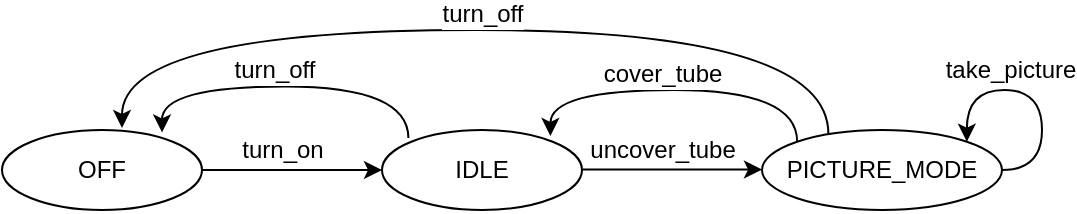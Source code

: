 <mxfile version="12.4.8" type="device"><diagram id="--XNKVpkUJMDwHttkbKc" name="Page-1"><mxGraphModel dx="819" dy="459" grid="1" gridSize="10" guides="1" tooltips="1" connect="1" arrows="1" fold="1" page="1" pageScale="1" pageWidth="1169" pageHeight="827" math="0" shadow="0"><root><mxCell id="0"/><mxCell id="1" parent="0"/><mxCell id="PUE1zC2HqeWuZGIT2i06-1" value="OFF" style="ellipse;whiteSpace=wrap;html=1;align=center;" vertex="1" parent="1"><mxGeometry x="80" y="240" width="100" height="40" as="geometry"/></mxCell><mxCell id="PUE1zC2HqeWuZGIT2i06-2" value="IDLE" style="ellipse;whiteSpace=wrap;html=1;align=center;" vertex="1" parent="1"><mxGeometry x="270" y="240" width="100" height="40" as="geometry"/></mxCell><mxCell id="PUE1zC2HqeWuZGIT2i06-3" value="PICTURE_MODE" style="ellipse;whiteSpace=wrap;html=1;align=center;" vertex="1" parent="1"><mxGeometry x="460" y="240" width="120" height="40" as="geometry"/></mxCell><mxCell id="PUE1zC2HqeWuZGIT2i06-4" value="" style="endArrow=classic;html=1;rounded=0;exitX=1;exitY=0.5;exitDx=0;exitDy=0;entryX=0;entryY=0.5;entryDx=0;entryDy=0;endFill=1;" edge="1" parent="1" source="PUE1zC2HqeWuZGIT2i06-1" target="PUE1zC2HqeWuZGIT2i06-2"><mxGeometry relative="1" as="geometry"><mxPoint x="170" y="230" as="sourcePoint"/><mxPoint x="330" y="230" as="targetPoint"/></mxGeometry></mxCell><mxCell id="PUE1zC2HqeWuZGIT2i06-5" value="turn_on" style="text;html=1;align=center;verticalAlign=middle;resizable=0;points=[];labelBackgroundColor=#ffffff;" vertex="1" connectable="0" parent="PUE1zC2HqeWuZGIT2i06-4"><mxGeometry x="0.189" y="-1" relative="1" as="geometry"><mxPoint x="-13.79" y="-11" as="offset"/></mxGeometry></mxCell><mxCell id="PUE1zC2HqeWuZGIT2i06-6" value="" style="endArrow=classic;html=1;rounded=0;exitX=1;exitY=0.5;exitDx=0;exitDy=0;entryX=0;entryY=0.5;entryDx=0;entryDy=0;endFill=1;" edge="1" parent="1"><mxGeometry relative="1" as="geometry"><mxPoint x="370" y="259.8" as="sourcePoint"/><mxPoint x="460" y="259.8" as="targetPoint"/></mxGeometry></mxCell><mxCell id="PUE1zC2HqeWuZGIT2i06-7" value="&lt;div&gt;uncover_tube&lt;/div&gt;" style="text;html=1;align=center;verticalAlign=middle;resizable=0;points=[];labelBackgroundColor=#ffffff;" vertex="1" connectable="0" parent="PUE1zC2HqeWuZGIT2i06-6"><mxGeometry x="0.189" y="-1" relative="1" as="geometry"><mxPoint x="-13.79" y="-11" as="offset"/></mxGeometry></mxCell><mxCell id="PUE1zC2HqeWuZGIT2i06-8" value="" style="endArrow=classic;html=1;rounded=0;entryX=0.842;entryY=0.075;entryDx=0;entryDy=0;endFill=1;entryPerimeter=0;edgeStyle=orthogonalEdgeStyle;curved=1;exitX=0;exitY=0;exitDx=0;exitDy=0;" edge="1" parent="1" source="PUE1zC2HqeWuZGIT2i06-3" target="PUE1zC2HqeWuZGIT2i06-2"><mxGeometry relative="1" as="geometry"><mxPoint x="380" y="269.8" as="sourcePoint"/><mxPoint x="470" y="269.8" as="targetPoint"/><Array as="points"><mxPoint x="477" y="220"/><mxPoint x="354" y="220"/></Array></mxGeometry></mxCell><mxCell id="PUE1zC2HqeWuZGIT2i06-9" value="&lt;div&gt;cover_tube&lt;/div&gt;" style="text;html=1;align=center;verticalAlign=middle;resizable=0;points=[];labelBackgroundColor=#ffffff;" vertex="1" connectable="0" parent="PUE1zC2HqeWuZGIT2i06-8"><mxGeometry x="0.189" y="-1" relative="1" as="geometry"><mxPoint x="9" y="-7" as="offset"/></mxGeometry></mxCell><mxCell id="PUE1zC2HqeWuZGIT2i06-11" value="" style="endArrow=classic;html=1;rounded=0;entryX=0.842;entryY=0.075;entryDx=0;entryDy=0;endFill=1;entryPerimeter=0;edgeStyle=orthogonalEdgeStyle;curved=1;exitX=0;exitY=0;exitDx=0;exitDy=0;" edge="1" parent="1"><mxGeometry relative="1" as="geometry"><mxPoint x="283.2" y="244.0" as="sourcePoint"/><mxPoint x="160.0" y="241.2" as="targetPoint"/><Array as="points"><mxPoint x="282.8" y="218.2"/><mxPoint x="159.8" y="218.2"/></Array></mxGeometry></mxCell><mxCell id="PUE1zC2HqeWuZGIT2i06-12" value="turn_off" style="text;html=1;align=center;verticalAlign=middle;resizable=0;points=[];labelBackgroundColor=#ffffff;" vertex="1" connectable="0" parent="PUE1zC2HqeWuZGIT2i06-11"><mxGeometry x="0.189" y="-1" relative="1" as="geometry"><mxPoint x="9" y="-7" as="offset"/></mxGeometry></mxCell><mxCell id="PUE1zC2HqeWuZGIT2i06-13" value="" style="endArrow=classic;html=1;rounded=0;endFill=1;edgeStyle=orthogonalEdgeStyle;curved=1;exitX=0;exitY=0;exitDx=0;exitDy=0;" edge="1" parent="1"><mxGeometry relative="1" as="geometry"><mxPoint x="493.2" y="242.0" as="sourcePoint"/><mxPoint x="140" y="239" as="targetPoint"/><Array as="points"><mxPoint x="493" y="190"/><mxPoint x="140" y="190"/></Array></mxGeometry></mxCell><mxCell id="PUE1zC2HqeWuZGIT2i06-14" value="turn_off" style="text;html=1;align=center;verticalAlign=middle;resizable=0;points=[];labelBackgroundColor=#ffffff;" vertex="1" connectable="0" parent="PUE1zC2HqeWuZGIT2i06-13"><mxGeometry x="0.189" y="-1" relative="1" as="geometry"><mxPoint x="44.6" y="-7" as="offset"/></mxGeometry></mxCell><mxCell id="PUE1zC2HqeWuZGIT2i06-16" value="" style="endArrow=classic;html=1;rounded=0;endFill=1;edgeStyle=orthogonalEdgeStyle;curved=1;exitX=1;exitY=0.5;exitDx=0;exitDy=0;entryX=1;entryY=0;entryDx=0;entryDy=0;" edge="1" parent="1" source="PUE1zC2HqeWuZGIT2i06-3" target="PUE1zC2HqeWuZGIT2i06-3"><mxGeometry relative="1" as="geometry"><mxPoint x="623.2" y="252.2" as="sourcePoint"/><mxPoint x="270.0" y="249" as="targetPoint"/><Array as="points"><mxPoint x="600" y="260"/><mxPoint x="600" y="220"/><mxPoint x="563" y="220"/></Array></mxGeometry></mxCell><mxCell id="PUE1zC2HqeWuZGIT2i06-17" value="take_picture" style="text;html=1;align=center;verticalAlign=middle;resizable=0;points=[];labelBackgroundColor=#ffffff;" vertex="1" connectable="0" parent="PUE1zC2HqeWuZGIT2i06-16"><mxGeometry x="0.189" y="-1" relative="1" as="geometry"><mxPoint x="-2.8" y="-9.2" as="offset"/></mxGeometry></mxCell></root></mxGraphModel></diagram></mxfile>